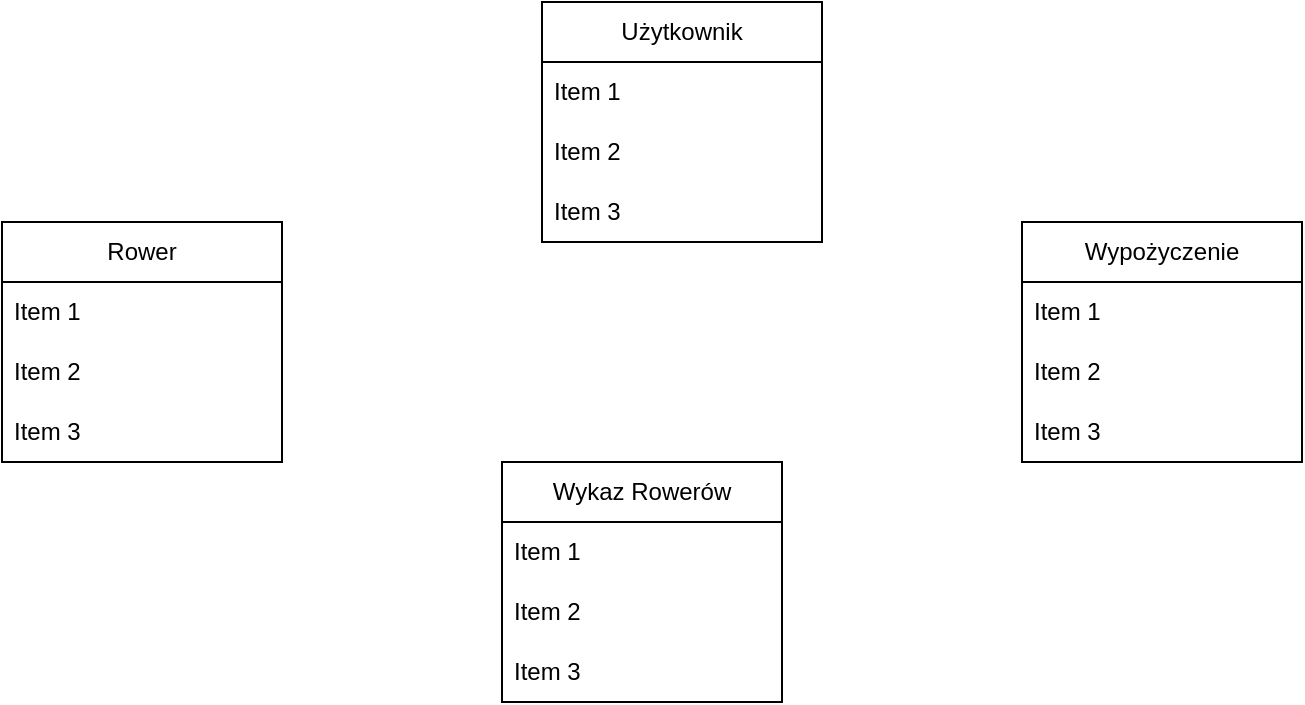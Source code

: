 <mxfile version="26.0.6">
  <diagram name="Page-1" id="j9KVeVCPFOLyzlObmtzI">
    <mxGraphModel dx="1050" dy="575" grid="1" gridSize="10" guides="1" tooltips="1" connect="1" arrows="1" fold="1" page="1" pageScale="1" pageWidth="827" pageHeight="1169" math="0" shadow="0">
      <root>
        <mxCell id="0" />
        <mxCell id="1" parent="0" />
        <mxCell id="7EhgKqNySJQiXrnXWurI-1" value="Użytkownik" style="swimlane;fontStyle=0;childLayout=stackLayout;horizontal=1;startSize=30;horizontalStack=0;resizeParent=1;resizeParentMax=0;resizeLast=0;collapsible=1;marginBottom=0;whiteSpace=wrap;html=1;" vertex="1" parent="1">
          <mxGeometry x="350" y="60" width="140" height="120" as="geometry" />
        </mxCell>
        <mxCell id="7EhgKqNySJQiXrnXWurI-2" value="Item 1" style="text;strokeColor=none;fillColor=none;align=left;verticalAlign=middle;spacingLeft=4;spacingRight=4;overflow=hidden;points=[[0,0.5],[1,0.5]];portConstraint=eastwest;rotatable=0;whiteSpace=wrap;html=1;" vertex="1" parent="7EhgKqNySJQiXrnXWurI-1">
          <mxGeometry y="30" width="140" height="30" as="geometry" />
        </mxCell>
        <mxCell id="7EhgKqNySJQiXrnXWurI-3" value="Item 2" style="text;strokeColor=none;fillColor=none;align=left;verticalAlign=middle;spacingLeft=4;spacingRight=4;overflow=hidden;points=[[0,0.5],[1,0.5]];portConstraint=eastwest;rotatable=0;whiteSpace=wrap;html=1;" vertex="1" parent="7EhgKqNySJQiXrnXWurI-1">
          <mxGeometry y="60" width="140" height="30" as="geometry" />
        </mxCell>
        <mxCell id="7EhgKqNySJQiXrnXWurI-4" value="Item 3" style="text;strokeColor=none;fillColor=none;align=left;verticalAlign=middle;spacingLeft=4;spacingRight=4;overflow=hidden;points=[[0,0.5],[1,0.5]];portConstraint=eastwest;rotatable=0;whiteSpace=wrap;html=1;" vertex="1" parent="7EhgKqNySJQiXrnXWurI-1">
          <mxGeometry y="90" width="140" height="30" as="geometry" />
        </mxCell>
        <mxCell id="7EhgKqNySJQiXrnXWurI-5" value="Rower" style="swimlane;fontStyle=0;childLayout=stackLayout;horizontal=1;startSize=30;horizontalStack=0;resizeParent=1;resizeParentMax=0;resizeLast=0;collapsible=1;marginBottom=0;whiteSpace=wrap;html=1;" vertex="1" parent="1">
          <mxGeometry x="80" y="170" width="140" height="120" as="geometry" />
        </mxCell>
        <mxCell id="7EhgKqNySJQiXrnXWurI-6" value="Item 1" style="text;strokeColor=none;fillColor=none;align=left;verticalAlign=middle;spacingLeft=4;spacingRight=4;overflow=hidden;points=[[0,0.5],[1,0.5]];portConstraint=eastwest;rotatable=0;whiteSpace=wrap;html=1;" vertex="1" parent="7EhgKqNySJQiXrnXWurI-5">
          <mxGeometry y="30" width="140" height="30" as="geometry" />
        </mxCell>
        <mxCell id="7EhgKqNySJQiXrnXWurI-7" value="Item 2" style="text;strokeColor=none;fillColor=none;align=left;verticalAlign=middle;spacingLeft=4;spacingRight=4;overflow=hidden;points=[[0,0.5],[1,0.5]];portConstraint=eastwest;rotatable=0;whiteSpace=wrap;html=1;" vertex="1" parent="7EhgKqNySJQiXrnXWurI-5">
          <mxGeometry y="60" width="140" height="30" as="geometry" />
        </mxCell>
        <mxCell id="7EhgKqNySJQiXrnXWurI-8" value="Item 3" style="text;strokeColor=none;fillColor=none;align=left;verticalAlign=middle;spacingLeft=4;spacingRight=4;overflow=hidden;points=[[0,0.5],[1,0.5]];portConstraint=eastwest;rotatable=0;whiteSpace=wrap;html=1;" vertex="1" parent="7EhgKqNySJQiXrnXWurI-5">
          <mxGeometry y="90" width="140" height="30" as="geometry" />
        </mxCell>
        <mxCell id="7EhgKqNySJQiXrnXWurI-9" value="Wypożyczenie" style="swimlane;fontStyle=0;childLayout=stackLayout;horizontal=1;startSize=30;horizontalStack=0;resizeParent=1;resizeParentMax=0;resizeLast=0;collapsible=1;marginBottom=0;whiteSpace=wrap;html=1;" vertex="1" parent="1">
          <mxGeometry x="590" y="170" width="140" height="120" as="geometry" />
        </mxCell>
        <mxCell id="7EhgKqNySJQiXrnXWurI-10" value="Item 1" style="text;strokeColor=none;fillColor=none;align=left;verticalAlign=middle;spacingLeft=4;spacingRight=4;overflow=hidden;points=[[0,0.5],[1,0.5]];portConstraint=eastwest;rotatable=0;whiteSpace=wrap;html=1;" vertex="1" parent="7EhgKqNySJQiXrnXWurI-9">
          <mxGeometry y="30" width="140" height="30" as="geometry" />
        </mxCell>
        <mxCell id="7EhgKqNySJQiXrnXWurI-11" value="Item 2" style="text;strokeColor=none;fillColor=none;align=left;verticalAlign=middle;spacingLeft=4;spacingRight=4;overflow=hidden;points=[[0,0.5],[1,0.5]];portConstraint=eastwest;rotatable=0;whiteSpace=wrap;html=1;" vertex="1" parent="7EhgKqNySJQiXrnXWurI-9">
          <mxGeometry y="60" width="140" height="30" as="geometry" />
        </mxCell>
        <mxCell id="7EhgKqNySJQiXrnXWurI-12" value="Item 3" style="text;strokeColor=none;fillColor=none;align=left;verticalAlign=middle;spacingLeft=4;spacingRight=4;overflow=hidden;points=[[0,0.5],[1,0.5]];portConstraint=eastwest;rotatable=0;whiteSpace=wrap;html=1;" vertex="1" parent="7EhgKqNySJQiXrnXWurI-9">
          <mxGeometry y="90" width="140" height="30" as="geometry" />
        </mxCell>
        <mxCell id="7EhgKqNySJQiXrnXWurI-13" value="Wykaz Rowerów" style="swimlane;fontStyle=0;childLayout=stackLayout;horizontal=1;startSize=30;horizontalStack=0;resizeParent=1;resizeParentMax=0;resizeLast=0;collapsible=1;marginBottom=0;whiteSpace=wrap;html=1;" vertex="1" parent="1">
          <mxGeometry x="330" y="290" width="140" height="120" as="geometry" />
        </mxCell>
        <mxCell id="7EhgKqNySJQiXrnXWurI-14" value="Item 1" style="text;strokeColor=none;fillColor=none;align=left;verticalAlign=middle;spacingLeft=4;spacingRight=4;overflow=hidden;points=[[0,0.5],[1,0.5]];portConstraint=eastwest;rotatable=0;whiteSpace=wrap;html=1;" vertex="1" parent="7EhgKqNySJQiXrnXWurI-13">
          <mxGeometry y="30" width="140" height="30" as="geometry" />
        </mxCell>
        <mxCell id="7EhgKqNySJQiXrnXWurI-15" value="Item 2" style="text;strokeColor=none;fillColor=none;align=left;verticalAlign=middle;spacingLeft=4;spacingRight=4;overflow=hidden;points=[[0,0.5],[1,0.5]];portConstraint=eastwest;rotatable=0;whiteSpace=wrap;html=1;" vertex="1" parent="7EhgKqNySJQiXrnXWurI-13">
          <mxGeometry y="60" width="140" height="30" as="geometry" />
        </mxCell>
        <mxCell id="7EhgKqNySJQiXrnXWurI-16" value="Item 3" style="text;strokeColor=none;fillColor=none;align=left;verticalAlign=middle;spacingLeft=4;spacingRight=4;overflow=hidden;points=[[0,0.5],[1,0.5]];portConstraint=eastwest;rotatable=0;whiteSpace=wrap;html=1;" vertex="1" parent="7EhgKqNySJQiXrnXWurI-13">
          <mxGeometry y="90" width="140" height="30" as="geometry" />
        </mxCell>
      </root>
    </mxGraphModel>
  </diagram>
</mxfile>

